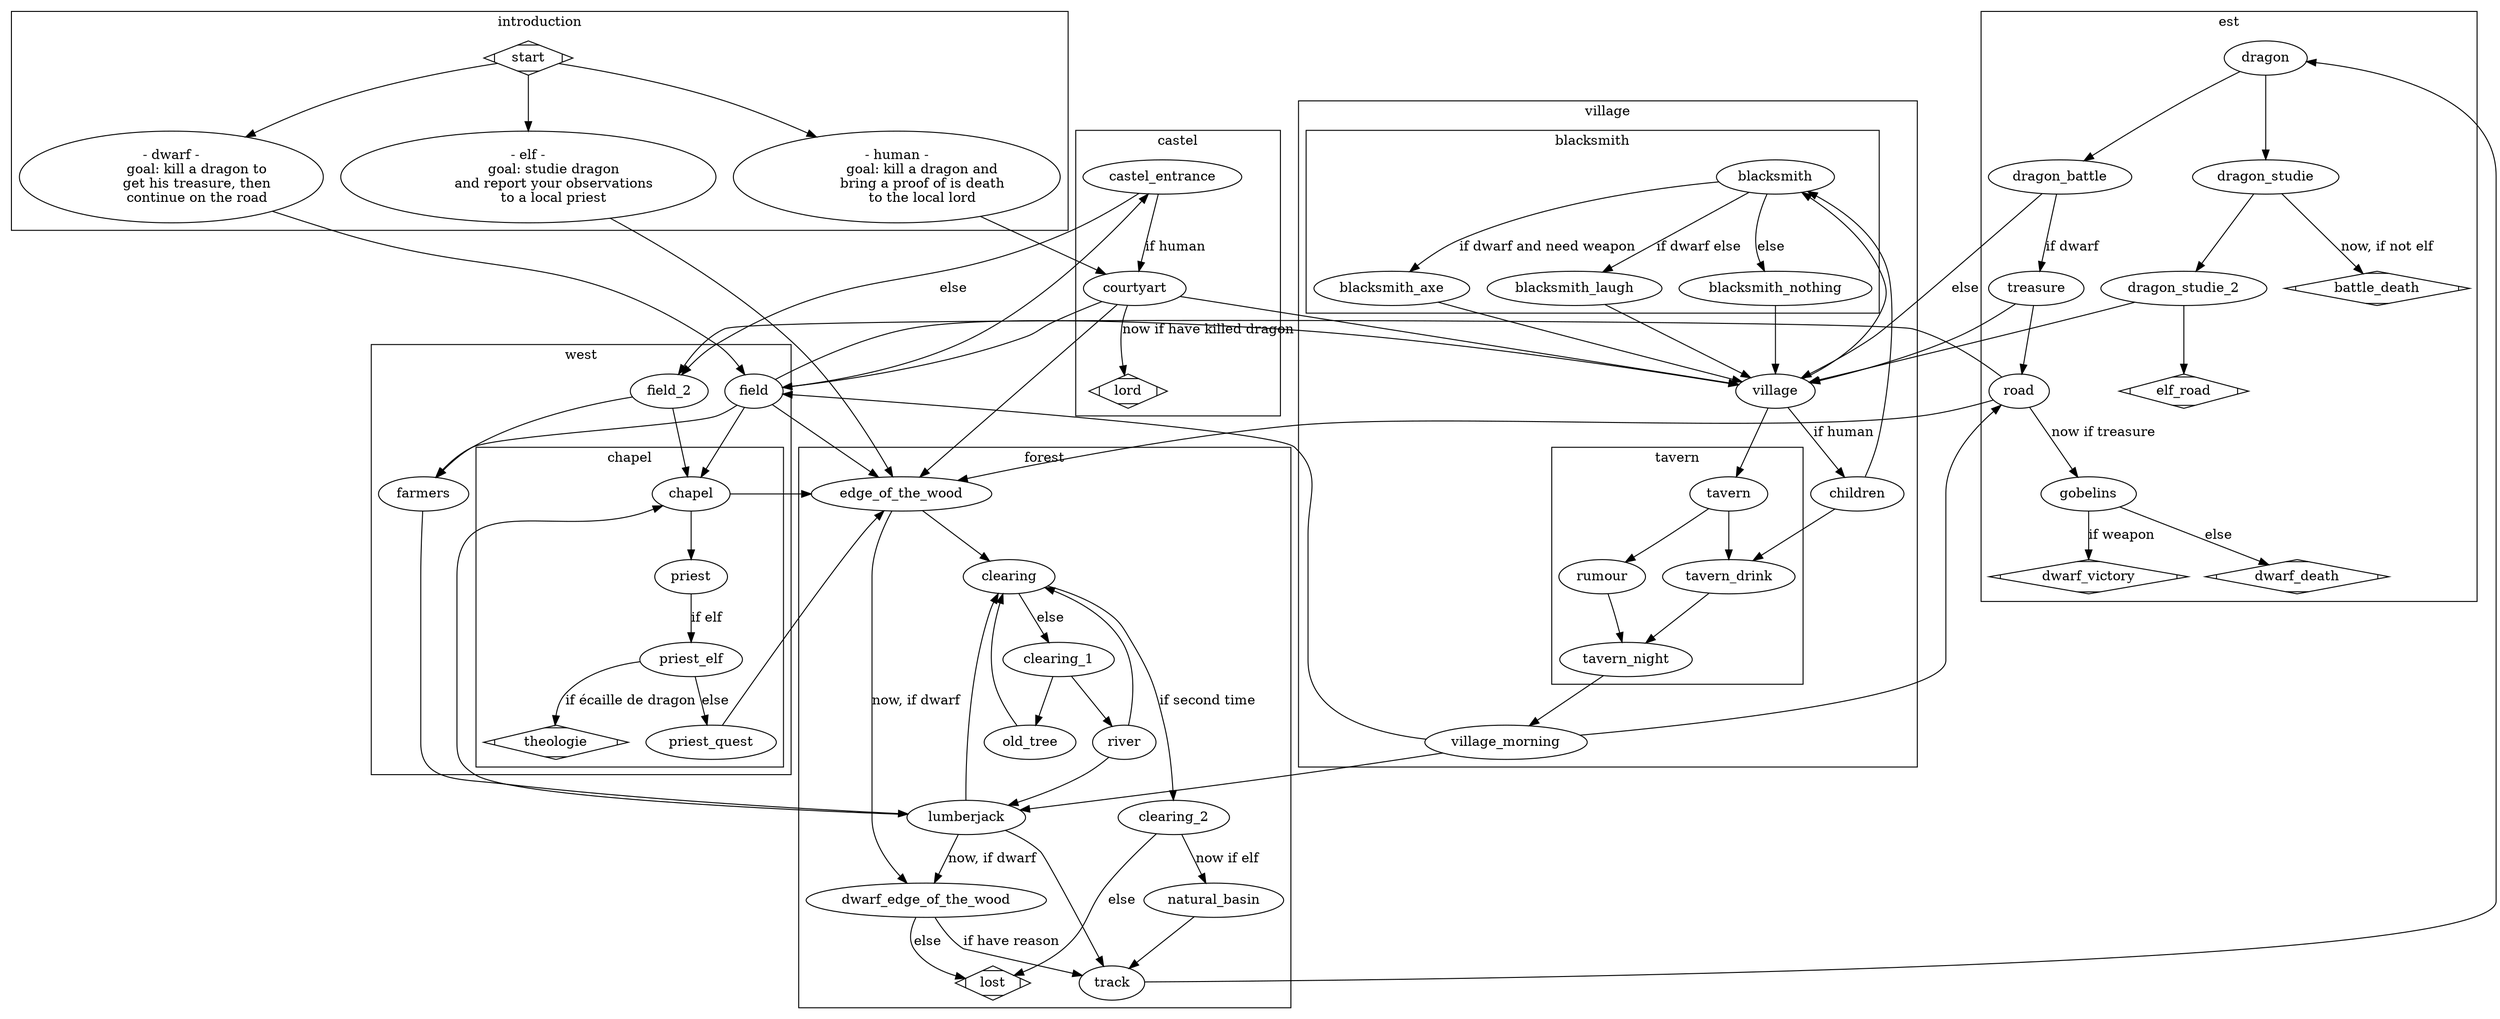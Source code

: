 digraph G {
    compound=true;
    subgraph cluster0 {
        label = introduction;
        start [shape=Mdiamond];
        elf;
        dwarf;
        human;

        elf [label="- elf -
            goal: studie dragon
            and report your observations
            to a local priest"]
        human [label="- human -
            goal: kill a dragon and
            bring a proof of is death
            to the local lord"]
        dwarf [label="- dwarf -
            goal: kill a dragon to
            get his treasure, then
            continue on the road"]
        start -> dwarf, elf, human;
    }

    subgraph cluster1 {
        label = village
        village;
        village_morning;
        children;
        
        subgraph cluster5 {
            label = blacksmith;
            blacksmith;
            blacksmith_axe;
            blacksmith_laugh;
            blacksmith_nothing;
        }

        subgraph cluster6 {
            label = tavern;
            tavern;
            rumour;
            tavern_night;
            tavern_drink;
        }

        village -> blacksmith, tavern;
        village -> children [label="if human"];
        children -> tavern_drink, blacksmith;

        blacksmith -> blacksmith_axe [label="if dwarf and need weapon"];
        blacksmith -> blacksmith_laugh [label="if dwarf else"];
        blacksmith -> blacksmith_nothing [label="else"];

        blacksmith_axe -> village;
        blacksmith_laugh -> village;
        blacksmith_nothing -> village;

        tavern -> rumour,tavern_drink;
        tavern_drink -> tavern_night;
        rumour -> tavern_night;
        tavern_night -> village_morning;
    }

    subgraph cluster2 {
        label = west;
        village;
        field;
        field_2;
        farmers;

        subgraph cluster7 {
            label=chapel;
            chapel;
            priest;
            priest_elf;
            priest_quest;
            theologie [shape=Mdiamond];
        }

        field -> farmers;
        field -> chapel;
        field_2 -> farmers;
        field_2 -> chapel;
        chapel -> priest;
        priest -> priest_elf [label="if elf"];
        priest_elf -> theologie [label="if écaille de dragon"];
        priest_elf -> priest_quest [label="else"];
    }

    subgraph cluster3 {
        label = forest;
        edge_of_the_wood;
        dwarf_edge_of_the_wood;
        clearing;
        clearing_1;
        clearing_2;
        natural_basin;
        track;
        river;
        old_tree;
        lost [shape=Mdiamond];
        lumberjack;

        lumberjack -> dwarf_edge_of_the_wood [label="now, if dwarf"];
        lumberjack -> clearing;
        lumberjack -> track;
        clearing -> clearing_2 [label="if second time"];
        clearing -> clearing_1 [label="else"];
        clearing_1 -> river, old_tree;
        clearing_2 -> natural_basin [label="now if elf"];
        clearing_2 -> lost [label="else"];
        natural_basin -> track;
        river -> lumberjack, clearing;
        old_tree -> clearing;
    }

    subgraph cluster4 {
        label = est;
        dragon;
        dragon_battle;
        dragon_studie;
        dragon_studie_2;
        road;
        elf_road [shape=Mdiamond];
        gobelins;
        treasure;
        dwarf_victory [shape=Mdiamond];
        dwarf_death [shape=Mdiamond];
        battle_death [shape=Mdiamond];

        dragon -> dragon_battle, dragon_studie;
        dragon_battle -> village [label=else];
        dragon_battle -> treasure [label="if dwarf"];
        dragon_studie -> battle_death [label="now, if not elf"];
    }

    subgraph cluster8 {
        label=castel;
        castel_entrance;
        courtyart;
        lord [shape=Mdiamond];

        castel_entrance -> courtyart [label="if human"];
        courtyart -> lord [label="now if have killed dragon"];
    }

    castel_entrance -> field_2 [label="else"];
    courtyart -> field, village, edge_of_the_wood;

    human -> courtyart;
    elf -> edge_of_the_wood;
    dwarf -> field;

    field -> edge_of_the_wood, village, castel_entrance;
    edge_of_the_wood -> clearing;
    edge_of_the_wood -> dwarf_edge_of_the_wood [label="now, if dwarf"];

    dwarf_edge_of_the_wood -> track [label="if have reason"];
    dwarf_edge_of_the_wood -> lost [label="else"];

    track -> dragon;
    dragon_studie -> dragon_studie_2;
    dragon_studie_2 -> village, elf_road;

    treasure -> village, road;
    road -> gobelins [label="now if treasure"];
    road -> edge_of_the_wood, field_2;
    gobelins -> dwarf_victory [label="if weapon"];
    gobelins -> dwarf_death [label="else"];

    village_morning -> field, lumberjack, road;

    chapel -> edge_of_the_wood;
    farmers -> lumberjack;
    priest_quest -> edge_of_the_wood;
    lumberjack -> chapel;
}

